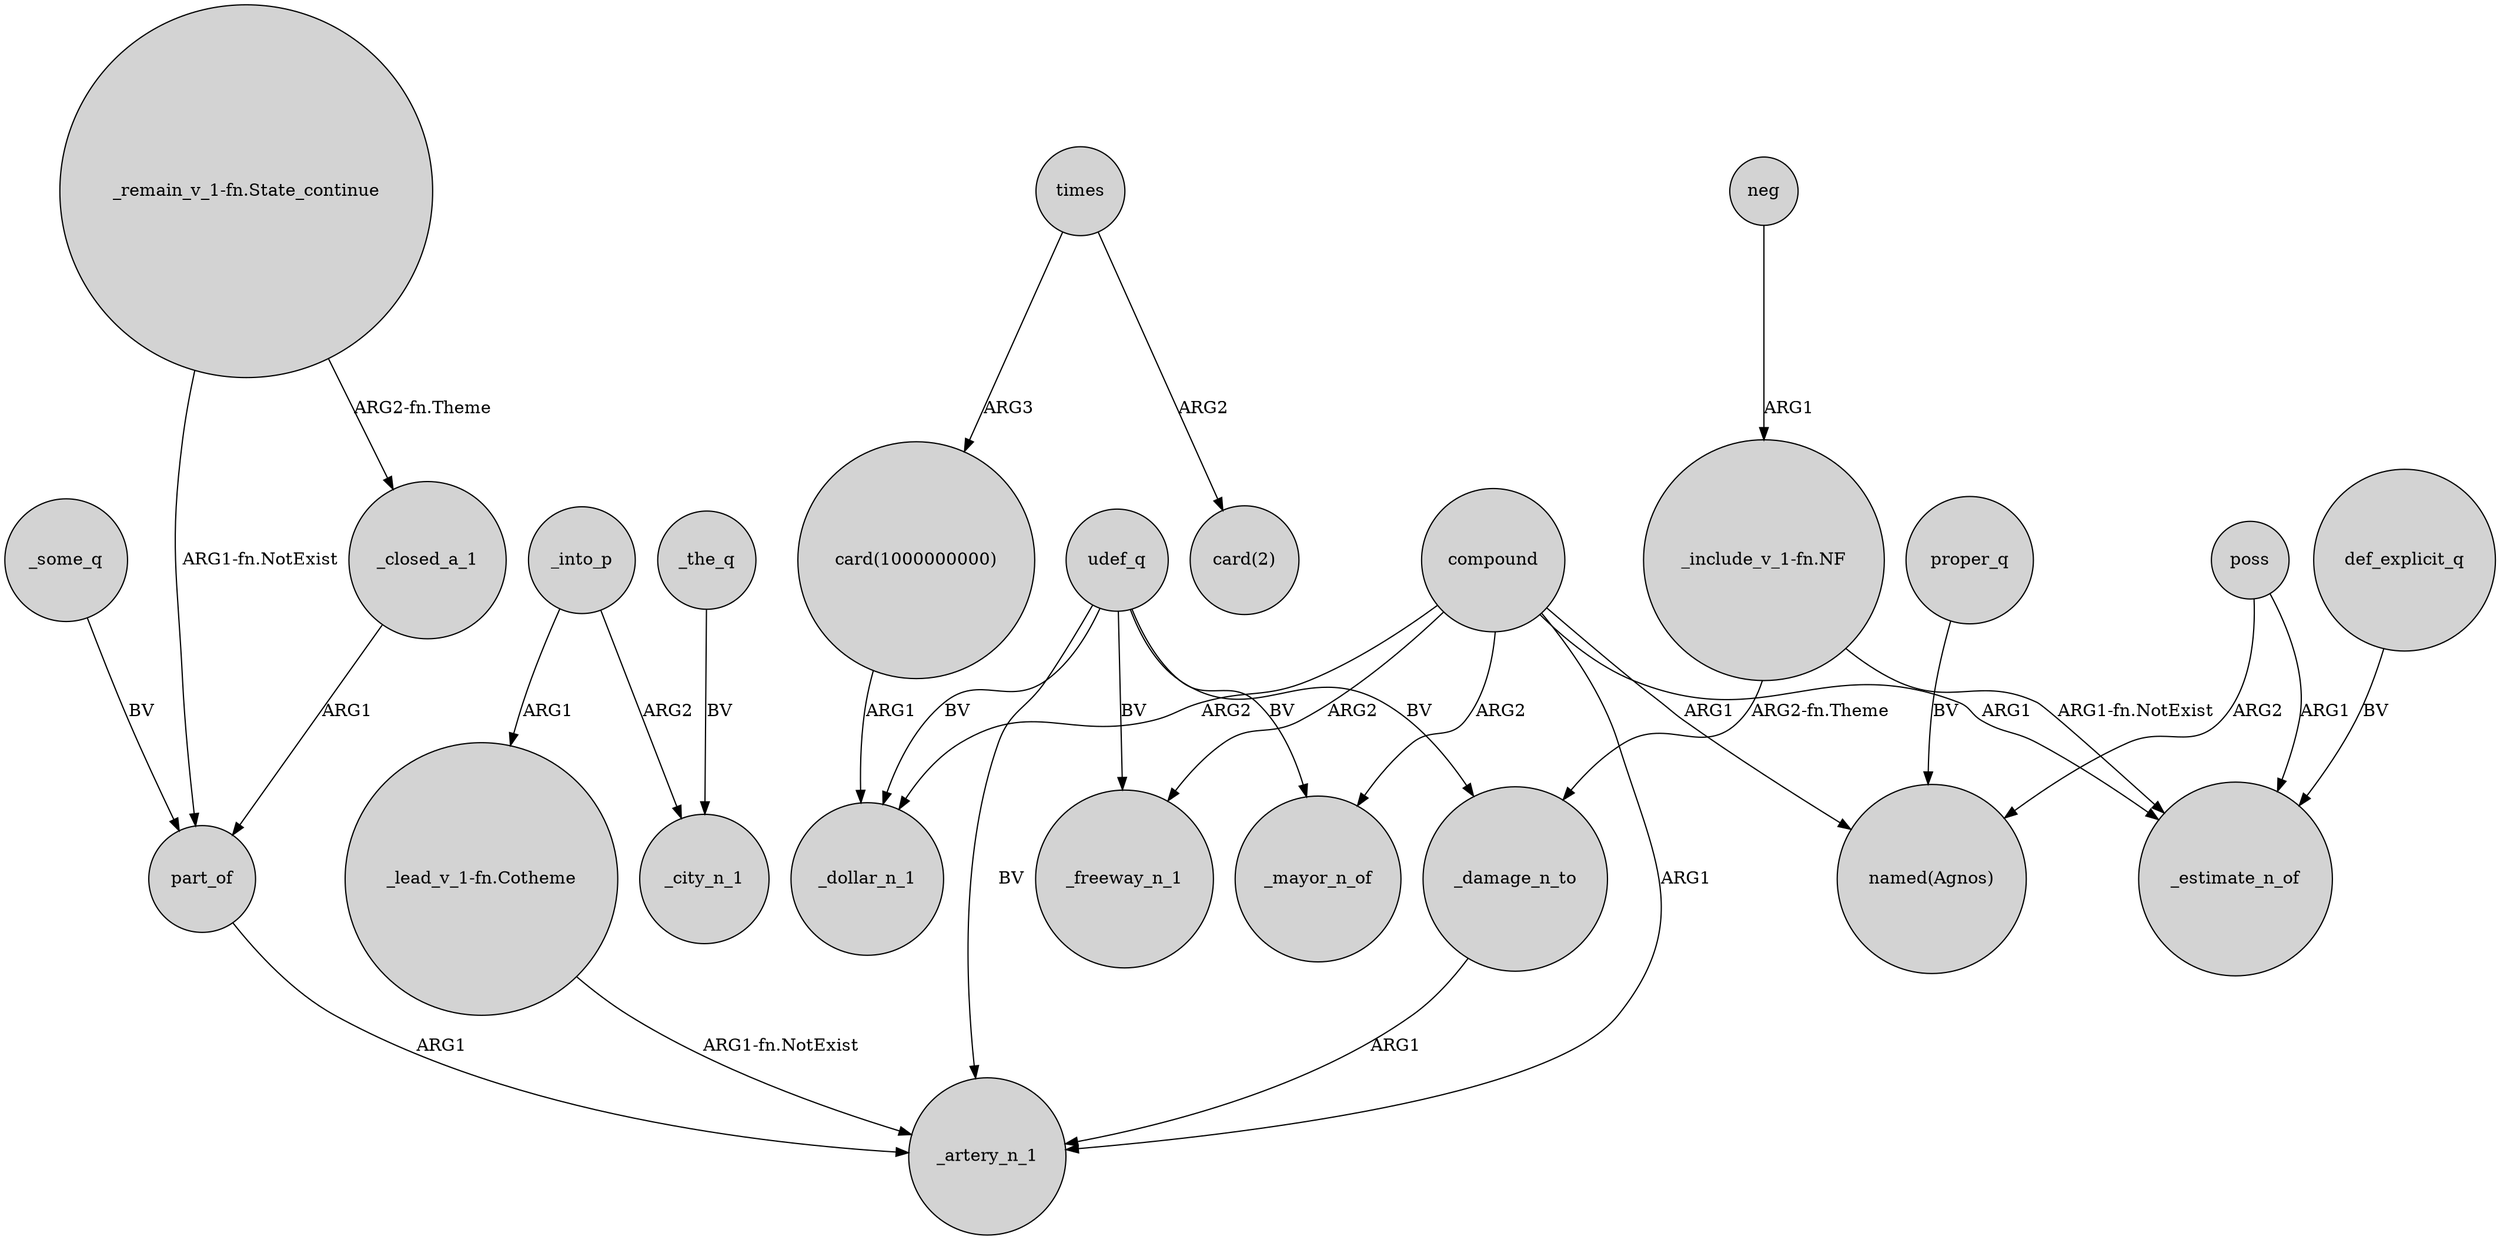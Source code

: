 digraph {
	node [shape=circle style=filled]
	compound -> _freeway_n_1 [label=ARG2]
	compound -> "named(Agnos)" [label=ARG1]
	poss -> _estimate_n_of [label=ARG1]
	compound -> _estimate_n_of [label=ARG1]
	"_lead_v_1-fn.Cotheme" -> _artery_n_1 [label="ARG1-fn.NotExist"]
	_closed_a_1 -> part_of [label=ARG1]
	poss -> "named(Agnos)" [label=ARG2]
	_into_p -> "_lead_v_1-fn.Cotheme" [label=ARG1]
	udef_q -> _artery_n_1 [label=BV]
	udef_q -> _mayor_n_of [label=BV]
	"_include_v_1-fn.NF" -> _damage_n_to [label="ARG2-fn.Theme"]
	"_remain_v_1-fn.State_continue" -> _closed_a_1 [label="ARG2-fn.Theme"]
	times -> "card(1000000000)" [label=ARG3]
	_some_q -> part_of [label=BV]
	_into_p -> _city_n_1 [label=ARG2]
	_damage_n_to -> _artery_n_1 [label=ARG1]
	part_of -> _artery_n_1 [label=ARG1]
	proper_q -> "named(Agnos)" [label=BV]
	udef_q -> _damage_n_to [label=BV]
	compound -> _artery_n_1 [label=ARG1]
	_the_q -> _city_n_1 [label=BV]
	times -> "card(2)" [label=ARG2]
	def_explicit_q -> _estimate_n_of [label=BV]
	neg -> "_include_v_1-fn.NF" [label=ARG1]
	"_include_v_1-fn.NF" -> _estimate_n_of [label="ARG1-fn.NotExist"]
	compound -> _mayor_n_of [label=ARG2]
	"card(1000000000)" -> _dollar_n_1 [label=ARG1]
	compound -> _dollar_n_1 [label=ARG2]
	udef_q -> _dollar_n_1 [label=BV]
	"_remain_v_1-fn.State_continue" -> part_of [label="ARG1-fn.NotExist"]
	udef_q -> _freeway_n_1 [label=BV]
}
